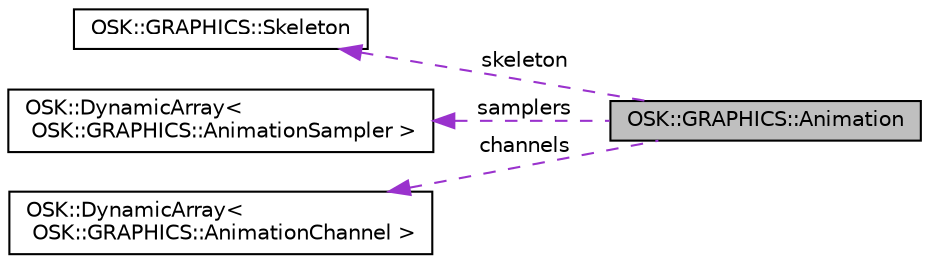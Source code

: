 digraph "OSK::GRAPHICS::Animation"
{
 // LATEX_PDF_SIZE
  edge [fontname="Helvetica",fontsize="10",labelfontname="Helvetica",labelfontsize="10"];
  node [fontname="Helvetica",fontsize="10",shape=record];
  rankdir="LR";
  Node1 [label="OSK::GRAPHICS::Animation",height=0.2,width=0.4,color="black", fillcolor="grey75", style="filled", fontcolor="black",tooltip="Animación para un modelo 3D."];
  Node2 -> Node1 [dir="back",color="darkorchid3",fontsize="10",style="dashed",label=" skeleton" ,fontname="Helvetica"];
  Node2 [label="OSK::GRAPHICS::Skeleton",height=0.2,width=0.4,color="black", fillcolor="white", style="filled",URL="$class_o_s_k_1_1_g_r_a_p_h_i_c_s_1_1_skeleton.html",tooltip=" "];
  Node3 -> Node1 [dir="back",color="darkorchid3",fontsize="10",style="dashed",label=" samplers" ,fontname="Helvetica"];
  Node3 [label="OSK::DynamicArray\<\l OSK::GRAPHICS::AnimationSampler \>",height=0.2,width=0.4,color="black", fillcolor="white", style="filled",URL="$class_o_s_k_1_1_dynamic_array.html",tooltip=" "];
  Node4 -> Node1 [dir="back",color="darkorchid3",fontsize="10",style="dashed",label=" channels" ,fontname="Helvetica"];
  Node4 [label="OSK::DynamicArray\<\l OSK::GRAPHICS::AnimationChannel \>",height=0.2,width=0.4,color="black", fillcolor="white", style="filled",URL="$class_o_s_k_1_1_dynamic_array.html",tooltip=" "];
}
